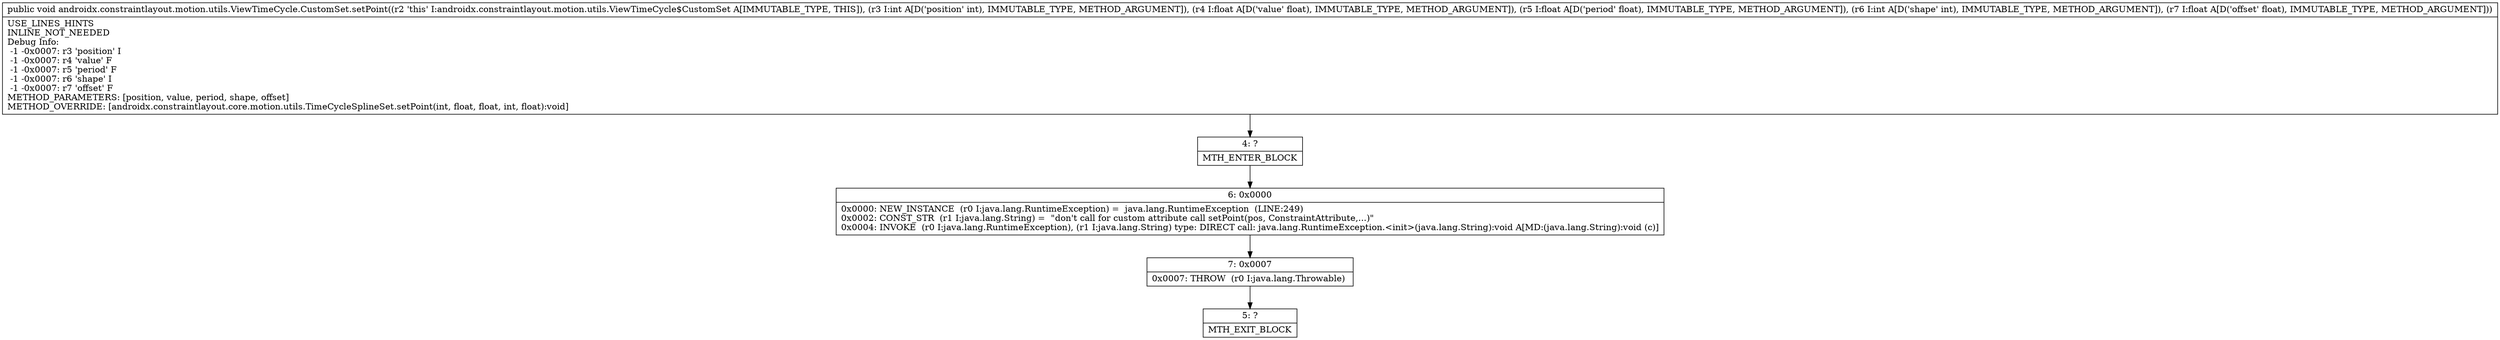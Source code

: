 digraph "CFG forandroidx.constraintlayout.motion.utils.ViewTimeCycle.CustomSet.setPoint(IFFIF)V" {
Node_4 [shape=record,label="{4\:\ ?|MTH_ENTER_BLOCK\l}"];
Node_6 [shape=record,label="{6\:\ 0x0000|0x0000: NEW_INSTANCE  (r0 I:java.lang.RuntimeException) =  java.lang.RuntimeException  (LINE:249)\l0x0002: CONST_STR  (r1 I:java.lang.String) =  \"don't call for custom attribute call setPoint(pos, ConstraintAttribute,...)\" \l0x0004: INVOKE  (r0 I:java.lang.RuntimeException), (r1 I:java.lang.String) type: DIRECT call: java.lang.RuntimeException.\<init\>(java.lang.String):void A[MD:(java.lang.String):void (c)]\l}"];
Node_7 [shape=record,label="{7\:\ 0x0007|0x0007: THROW  (r0 I:java.lang.Throwable) \l}"];
Node_5 [shape=record,label="{5\:\ ?|MTH_EXIT_BLOCK\l}"];
MethodNode[shape=record,label="{public void androidx.constraintlayout.motion.utils.ViewTimeCycle.CustomSet.setPoint((r2 'this' I:androidx.constraintlayout.motion.utils.ViewTimeCycle$CustomSet A[IMMUTABLE_TYPE, THIS]), (r3 I:int A[D('position' int), IMMUTABLE_TYPE, METHOD_ARGUMENT]), (r4 I:float A[D('value' float), IMMUTABLE_TYPE, METHOD_ARGUMENT]), (r5 I:float A[D('period' float), IMMUTABLE_TYPE, METHOD_ARGUMENT]), (r6 I:int A[D('shape' int), IMMUTABLE_TYPE, METHOD_ARGUMENT]), (r7 I:float A[D('offset' float), IMMUTABLE_TYPE, METHOD_ARGUMENT]))  | USE_LINES_HINTS\lINLINE_NOT_NEEDED\lDebug Info:\l  \-1 \-0x0007: r3 'position' I\l  \-1 \-0x0007: r4 'value' F\l  \-1 \-0x0007: r5 'period' F\l  \-1 \-0x0007: r6 'shape' I\l  \-1 \-0x0007: r7 'offset' F\lMETHOD_PARAMETERS: [position, value, period, shape, offset]\lMETHOD_OVERRIDE: [androidx.constraintlayout.core.motion.utils.TimeCycleSplineSet.setPoint(int, float, float, int, float):void]\l}"];
MethodNode -> Node_4;Node_4 -> Node_6;
Node_6 -> Node_7;
Node_7 -> Node_5;
}

